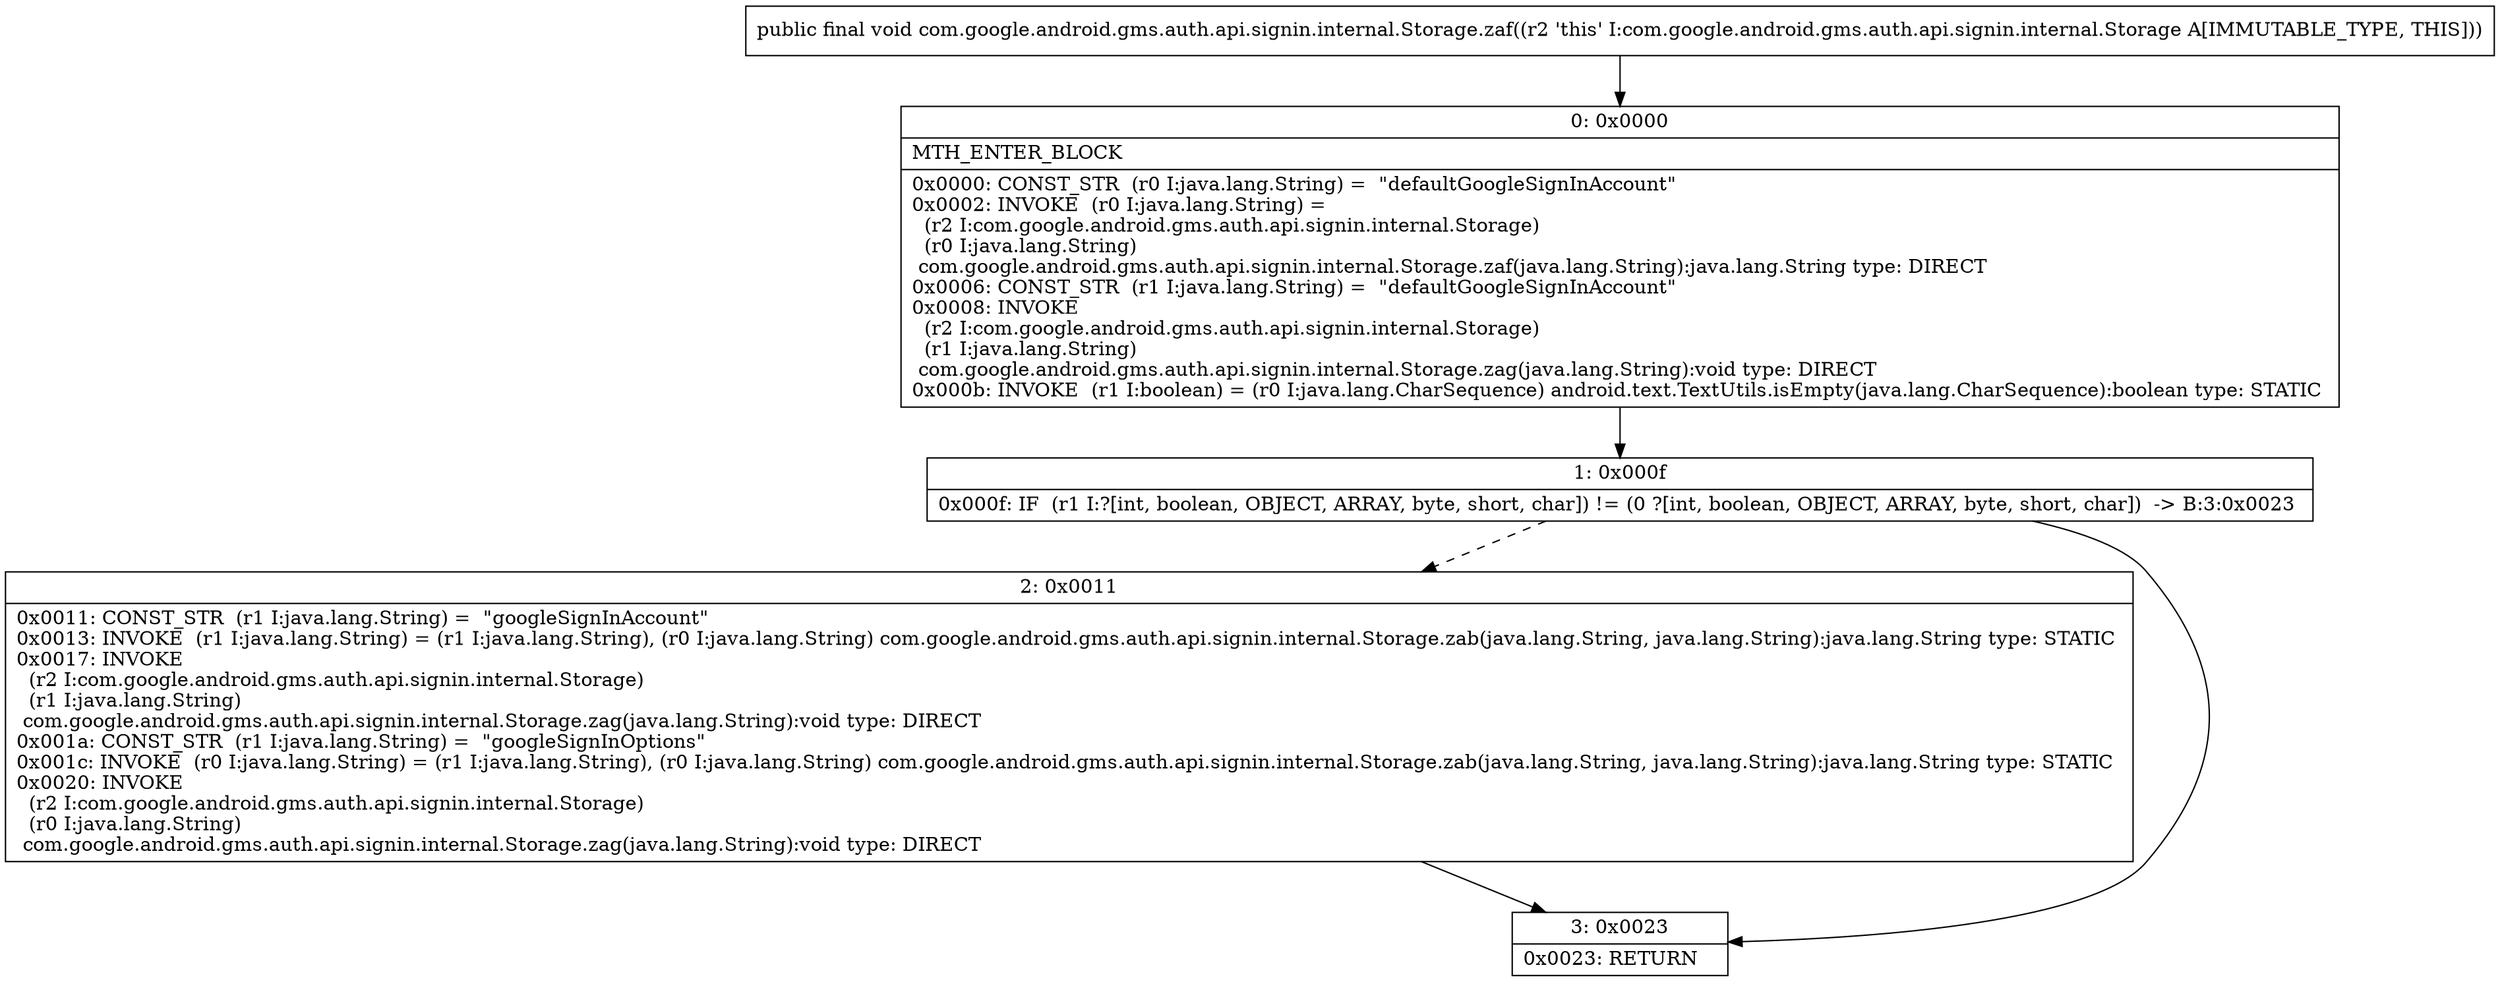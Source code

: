 digraph "CFG forcom.google.android.gms.auth.api.signin.internal.Storage.zaf()V" {
Node_0 [shape=record,label="{0\:\ 0x0000|MTH_ENTER_BLOCK\l|0x0000: CONST_STR  (r0 I:java.lang.String) =  \"defaultGoogleSignInAccount\" \l0x0002: INVOKE  (r0 I:java.lang.String) = \l  (r2 I:com.google.android.gms.auth.api.signin.internal.Storage)\l  (r0 I:java.lang.String)\l com.google.android.gms.auth.api.signin.internal.Storage.zaf(java.lang.String):java.lang.String type: DIRECT \l0x0006: CONST_STR  (r1 I:java.lang.String) =  \"defaultGoogleSignInAccount\" \l0x0008: INVOKE  \l  (r2 I:com.google.android.gms.auth.api.signin.internal.Storage)\l  (r1 I:java.lang.String)\l com.google.android.gms.auth.api.signin.internal.Storage.zag(java.lang.String):void type: DIRECT \l0x000b: INVOKE  (r1 I:boolean) = (r0 I:java.lang.CharSequence) android.text.TextUtils.isEmpty(java.lang.CharSequence):boolean type: STATIC \l}"];
Node_1 [shape=record,label="{1\:\ 0x000f|0x000f: IF  (r1 I:?[int, boolean, OBJECT, ARRAY, byte, short, char]) != (0 ?[int, boolean, OBJECT, ARRAY, byte, short, char])  \-\> B:3:0x0023 \l}"];
Node_2 [shape=record,label="{2\:\ 0x0011|0x0011: CONST_STR  (r1 I:java.lang.String) =  \"googleSignInAccount\" \l0x0013: INVOKE  (r1 I:java.lang.String) = (r1 I:java.lang.String), (r0 I:java.lang.String) com.google.android.gms.auth.api.signin.internal.Storage.zab(java.lang.String, java.lang.String):java.lang.String type: STATIC \l0x0017: INVOKE  \l  (r2 I:com.google.android.gms.auth.api.signin.internal.Storage)\l  (r1 I:java.lang.String)\l com.google.android.gms.auth.api.signin.internal.Storage.zag(java.lang.String):void type: DIRECT \l0x001a: CONST_STR  (r1 I:java.lang.String) =  \"googleSignInOptions\" \l0x001c: INVOKE  (r0 I:java.lang.String) = (r1 I:java.lang.String), (r0 I:java.lang.String) com.google.android.gms.auth.api.signin.internal.Storage.zab(java.lang.String, java.lang.String):java.lang.String type: STATIC \l0x0020: INVOKE  \l  (r2 I:com.google.android.gms.auth.api.signin.internal.Storage)\l  (r0 I:java.lang.String)\l com.google.android.gms.auth.api.signin.internal.Storage.zag(java.lang.String):void type: DIRECT \l}"];
Node_3 [shape=record,label="{3\:\ 0x0023|0x0023: RETURN   \l}"];
MethodNode[shape=record,label="{public final void com.google.android.gms.auth.api.signin.internal.Storage.zaf((r2 'this' I:com.google.android.gms.auth.api.signin.internal.Storage A[IMMUTABLE_TYPE, THIS])) }"];
MethodNode -> Node_0;
Node_0 -> Node_1;
Node_1 -> Node_2[style=dashed];
Node_1 -> Node_3;
Node_2 -> Node_3;
}

